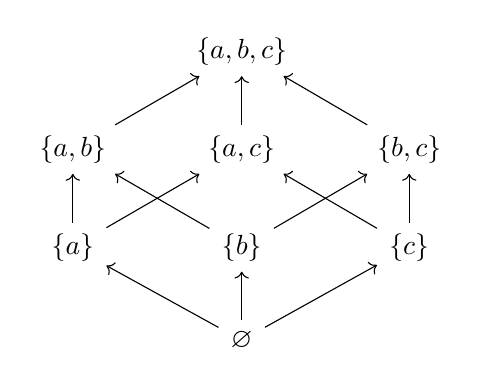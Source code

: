 \begin{tikzcd}
& \{a,b,c\} & \\
\{a,b\}\arrow{ru} & \{a,c\}\arrow{u} & \{b,c\}\arrow{lu}\\
\{a\} \arrow{u}\arrow{ru}& \{b \}\arrow{lu}\arrow{ru} & \{c \}\arrow{u}\arrow{lu} \\
&\varnothing \arrow{lu}\arrow{ru} \arrow{u}&
\end{tikzcd}
